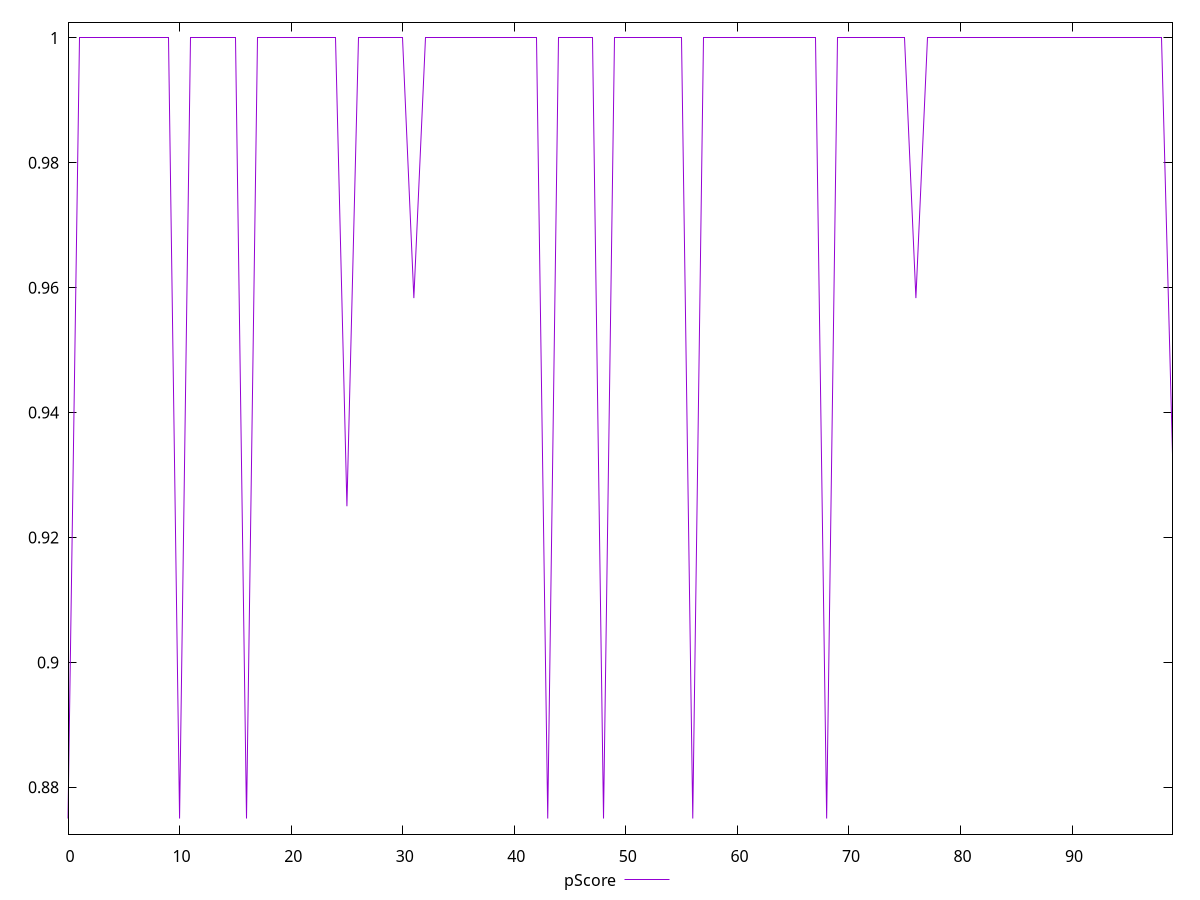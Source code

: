 reset

$pScore <<EOF
0 0.875
1 1
2 1
3 1
4 1
5 1
6 1
7 1
8 1
9 1
10 0.875
11 1
12 1
13 1
14 1
15 1
16 0.875
17 1
18 1
19 1
20 1
21 1
22 1
23 1
24 1
25 0.925
26 1
27 1
28 1
29 1
30 1
31 0.9583333333333334
32 1
33 1
34 1
35 1
36 1
37 1
38 1
39 1
40 1
41 1
42 1
43 0.875
44 1
45 1
46 1
47 1
48 0.875
49 1
50 1
51 1
52 1
53 1
54 1
55 1
56 0.875
57 1
58 1
59 1
60 1
61 1
62 1
63 1
64 1
65 1
66 1
67 1
68 0.875
69 1
70 1
71 1
72 1
73 1
74 1
75 1
76 0.9583333333333334
77 1
78 1
79 1
80 1
81 1
82 1
83 1
84 1
85 1
86 1
87 1
88 1
89 1
90 1
91 1
92 1
93 1
94 1
95 1
96 1
97 1
98 1
99 0.9333333333333333
EOF

set key outside below
set xrange [0:99]
set yrange [0.8725:1.0025]
set trange [0.8725:1.0025]
set terminal svg size 640, 500 enhanced background rgb 'white'
set output "report_00018_2021-02-10T15-25-16.877Z/unminified-css/samples/pages/pScore/values.svg"

plot $pScore title "pScore" with line

reset

